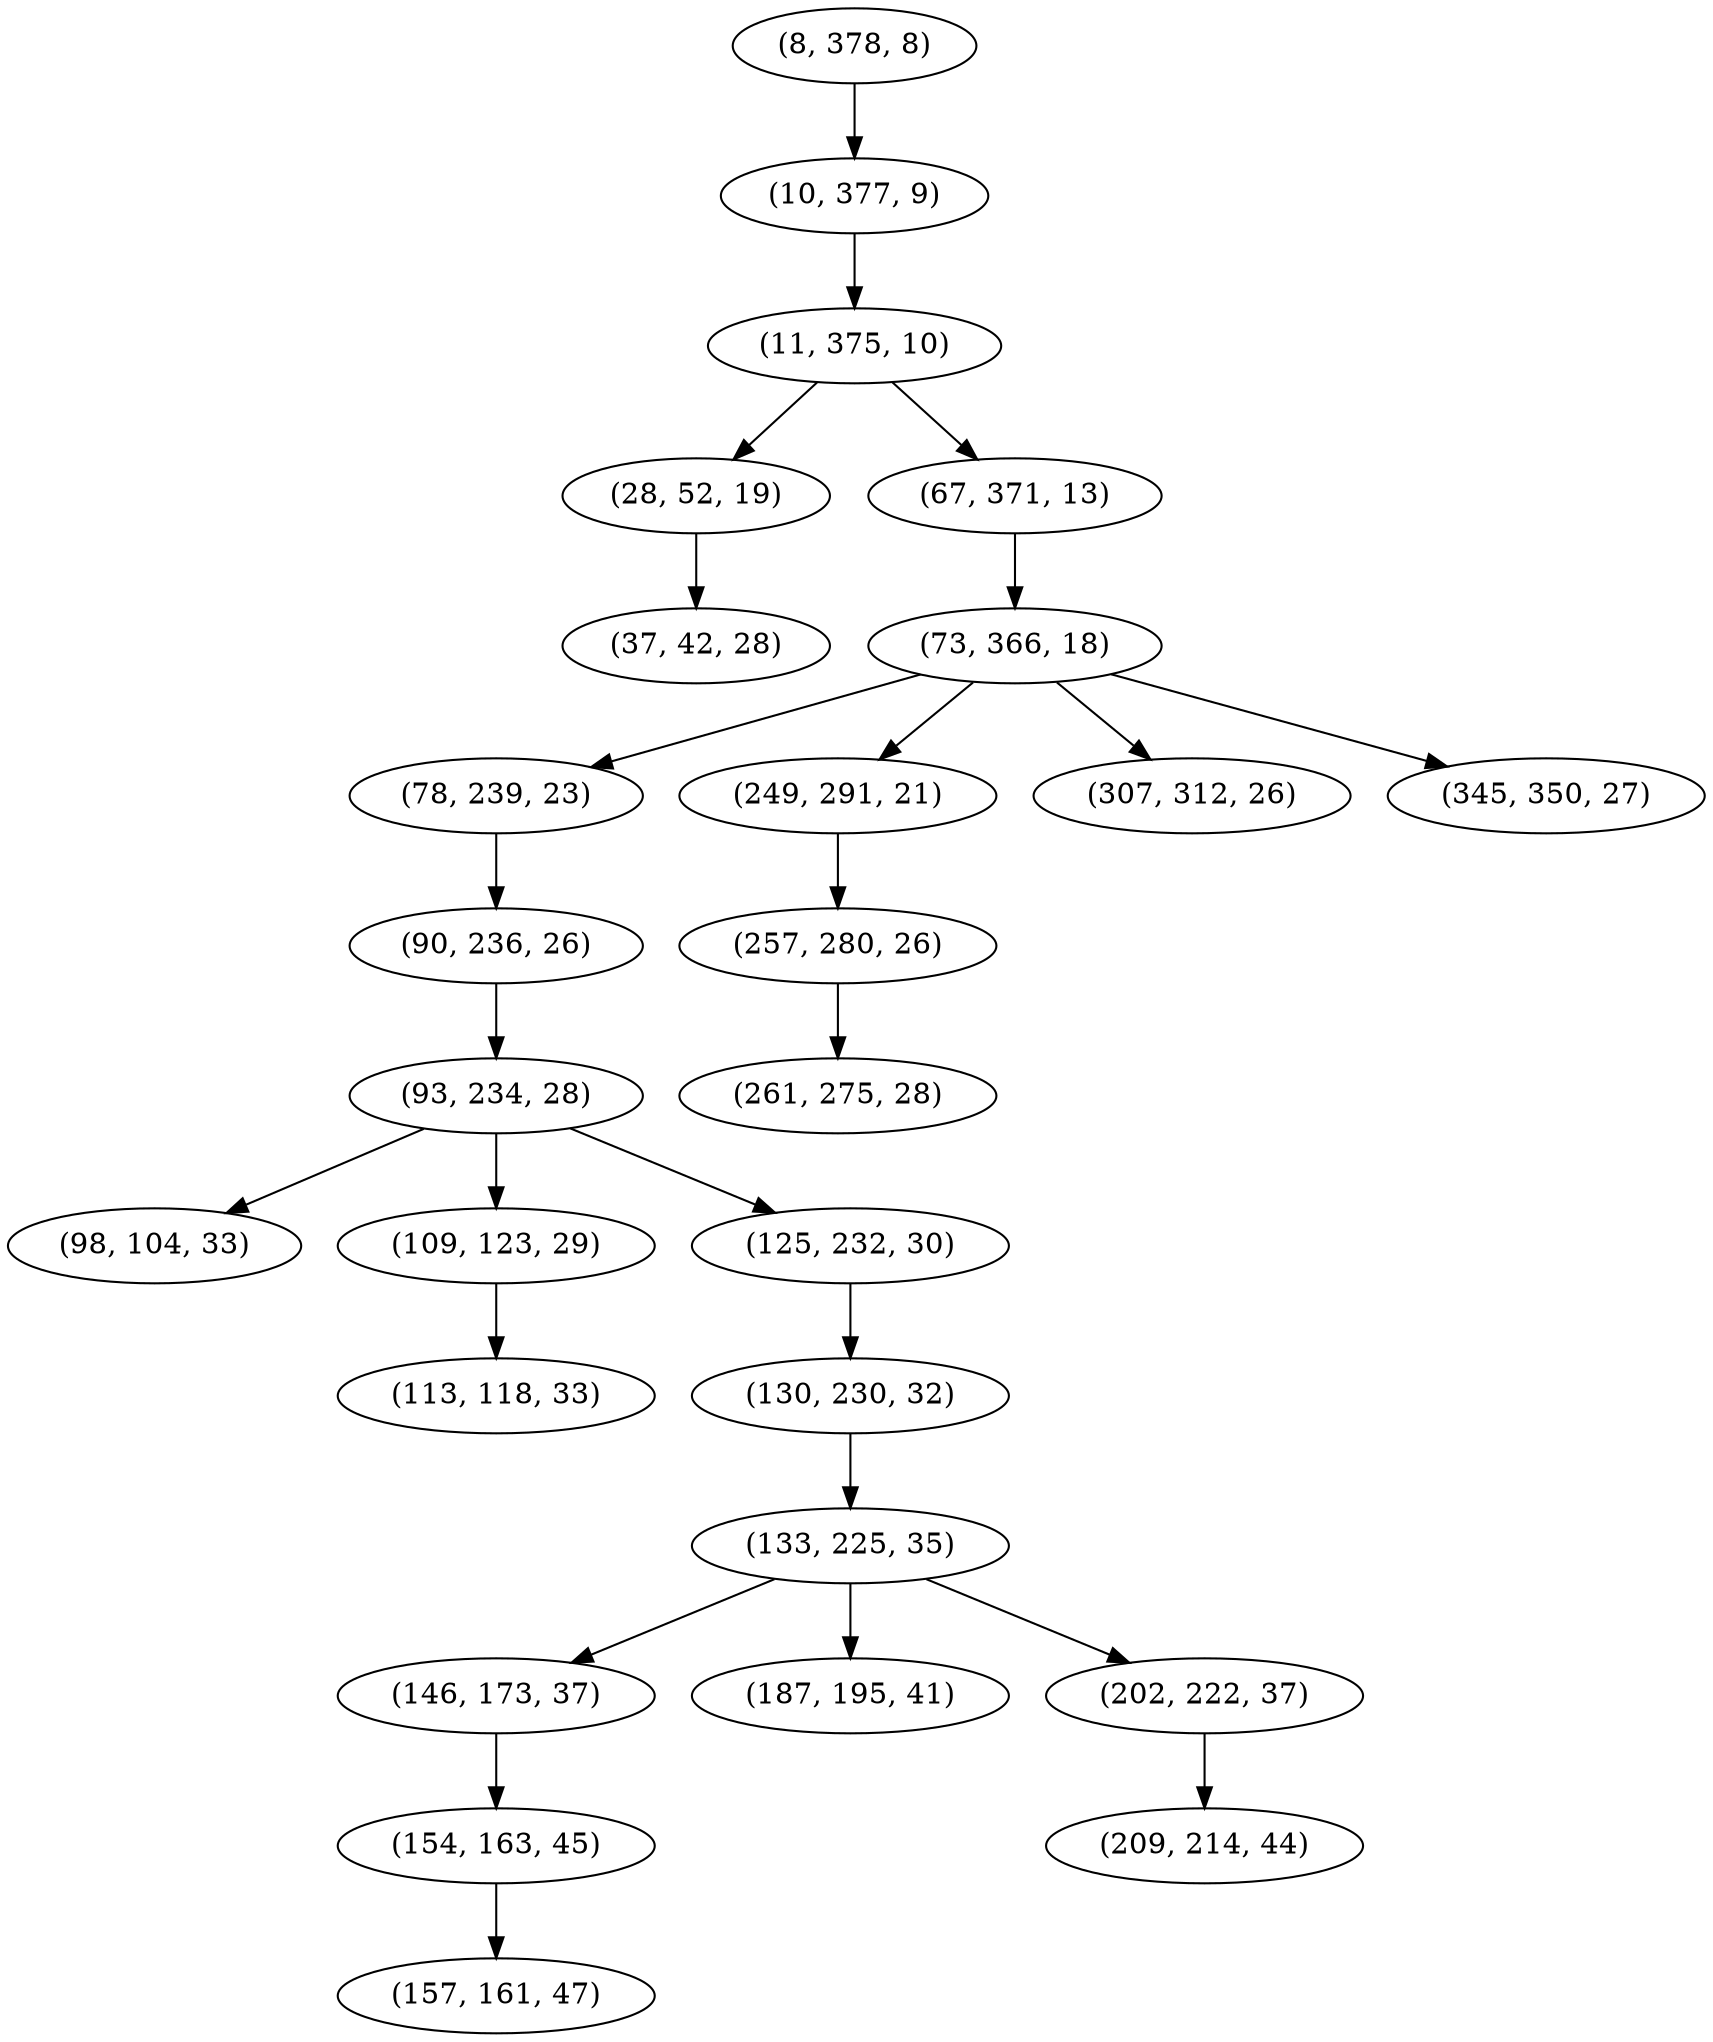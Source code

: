 digraph tree {
    "(8, 378, 8)";
    "(10, 377, 9)";
    "(11, 375, 10)";
    "(28, 52, 19)";
    "(37, 42, 28)";
    "(67, 371, 13)";
    "(73, 366, 18)";
    "(78, 239, 23)";
    "(90, 236, 26)";
    "(93, 234, 28)";
    "(98, 104, 33)";
    "(109, 123, 29)";
    "(113, 118, 33)";
    "(125, 232, 30)";
    "(130, 230, 32)";
    "(133, 225, 35)";
    "(146, 173, 37)";
    "(154, 163, 45)";
    "(157, 161, 47)";
    "(187, 195, 41)";
    "(202, 222, 37)";
    "(209, 214, 44)";
    "(249, 291, 21)";
    "(257, 280, 26)";
    "(261, 275, 28)";
    "(307, 312, 26)";
    "(345, 350, 27)";
    "(8, 378, 8)" -> "(10, 377, 9)";
    "(10, 377, 9)" -> "(11, 375, 10)";
    "(11, 375, 10)" -> "(28, 52, 19)";
    "(11, 375, 10)" -> "(67, 371, 13)";
    "(28, 52, 19)" -> "(37, 42, 28)";
    "(67, 371, 13)" -> "(73, 366, 18)";
    "(73, 366, 18)" -> "(78, 239, 23)";
    "(73, 366, 18)" -> "(249, 291, 21)";
    "(73, 366, 18)" -> "(307, 312, 26)";
    "(73, 366, 18)" -> "(345, 350, 27)";
    "(78, 239, 23)" -> "(90, 236, 26)";
    "(90, 236, 26)" -> "(93, 234, 28)";
    "(93, 234, 28)" -> "(98, 104, 33)";
    "(93, 234, 28)" -> "(109, 123, 29)";
    "(93, 234, 28)" -> "(125, 232, 30)";
    "(109, 123, 29)" -> "(113, 118, 33)";
    "(125, 232, 30)" -> "(130, 230, 32)";
    "(130, 230, 32)" -> "(133, 225, 35)";
    "(133, 225, 35)" -> "(146, 173, 37)";
    "(133, 225, 35)" -> "(187, 195, 41)";
    "(133, 225, 35)" -> "(202, 222, 37)";
    "(146, 173, 37)" -> "(154, 163, 45)";
    "(154, 163, 45)" -> "(157, 161, 47)";
    "(202, 222, 37)" -> "(209, 214, 44)";
    "(249, 291, 21)" -> "(257, 280, 26)";
    "(257, 280, 26)" -> "(261, 275, 28)";
}
